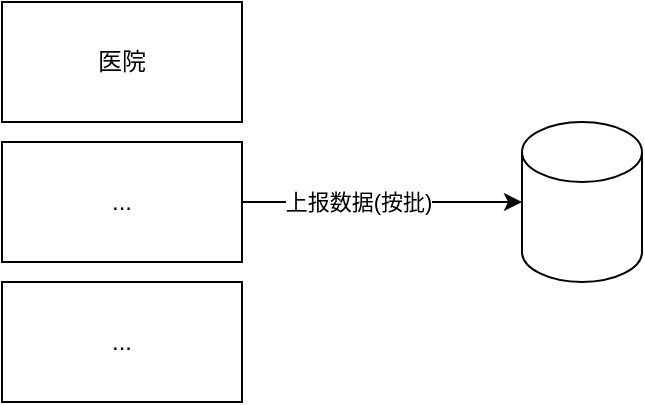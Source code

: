 <mxfile version="14.5.3" type="github">
  <diagram name="Page-1" id="e7e014a7-5840-1c2e-5031-d8a46d1fe8dd">
    <mxGraphModel dx="1127" dy="771" grid="1" gridSize="10" guides="1" tooltips="1" connect="1" arrows="1" fold="1" page="1" pageScale="1" pageWidth="1169" pageHeight="826" background="#ffffff" math="0" shadow="0">
      <root>
        <mxCell id="0" />
        <mxCell id="1" parent="0" />
        <mxCell id="0YEeuuM1pXPuXUxN5WPs-51" value="医院" style="rounded=0;whiteSpace=wrap;html=1;" vertex="1" parent="1">
          <mxGeometry x="120" y="130" width="120" height="60" as="geometry" />
        </mxCell>
        <mxCell id="0YEeuuM1pXPuXUxN5WPs-56" value="" style="edgeStyle=orthogonalEdgeStyle;rounded=0;orthogonalLoop=1;jettySize=auto;html=1;" edge="1" parent="1" source="0YEeuuM1pXPuXUxN5WPs-52" target="0YEeuuM1pXPuXUxN5WPs-54">
          <mxGeometry relative="1" as="geometry" />
        </mxCell>
        <mxCell id="0YEeuuM1pXPuXUxN5WPs-57" value="上报数据(按批)" style="edgeLabel;html=1;align=center;verticalAlign=middle;resizable=0;points=[];" vertex="1" connectable="0" parent="0YEeuuM1pXPuXUxN5WPs-56">
          <mxGeometry x="-0.178" relative="1" as="geometry">
            <mxPoint as="offset" />
          </mxGeometry>
        </mxCell>
        <mxCell id="0YEeuuM1pXPuXUxN5WPs-52" value="..." style="rounded=0;whiteSpace=wrap;html=1;" vertex="1" parent="1">
          <mxGeometry x="120" y="200" width="120" height="60" as="geometry" />
        </mxCell>
        <mxCell id="0YEeuuM1pXPuXUxN5WPs-53" value="..." style="rounded=0;whiteSpace=wrap;html=1;" vertex="1" parent="1">
          <mxGeometry x="120" y="270" width="120" height="60" as="geometry" />
        </mxCell>
        <mxCell id="0YEeuuM1pXPuXUxN5WPs-54" value="" style="shape=cylinder3;whiteSpace=wrap;html=1;boundedLbl=1;backgroundOutline=1;size=15;" vertex="1" parent="1">
          <mxGeometry x="380" y="190" width="60" height="80" as="geometry" />
        </mxCell>
      </root>
    </mxGraphModel>
  </diagram>
</mxfile>

